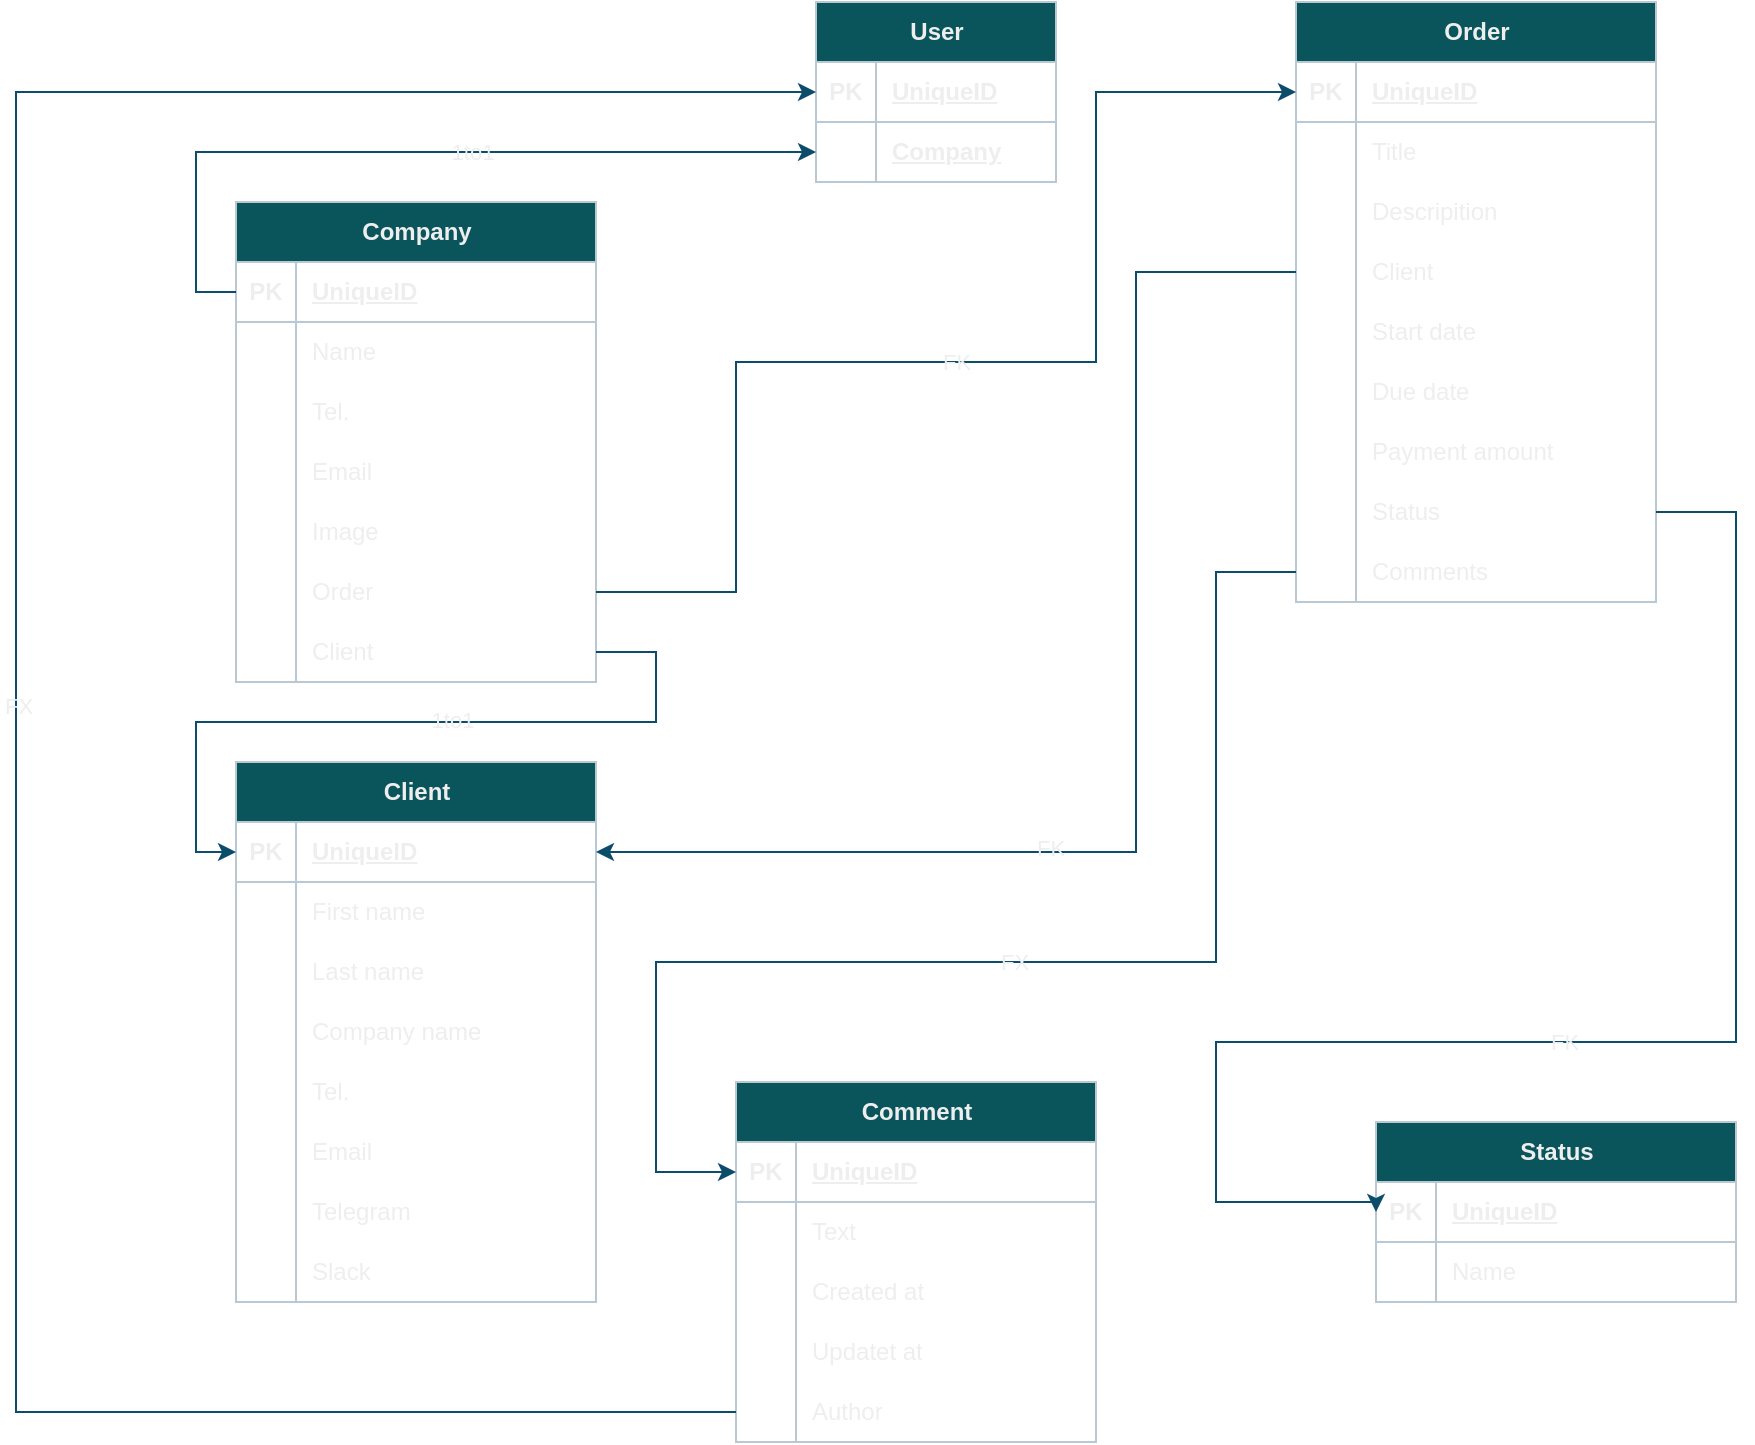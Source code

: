 <mxfile version="21.3.8" type="github">
  <diagram name="Страница 1" id="HnBlNKYCug3JPRrSYvR2">
    <mxGraphModel dx="2227" dy="775" grid="1" gridSize="10" guides="1" tooltips="1" connect="1" arrows="1" fold="1" page="1" pageScale="1" pageWidth="827" pageHeight="1169" math="0" shadow="0">
      <root>
        <mxCell id="0" />
        <mxCell id="1" parent="0" />
        <mxCell id="GuEr0h2zlsAQreFu2yk8-1" value="User" style="shape=table;startSize=30;container=1;collapsible=1;childLayout=tableLayout;fixedRows=1;rowLines=0;fontStyle=1;align=center;resizeLast=1;html=1;labelBackgroundColor=none;fillColor=#09555B;strokeColor=#BAC8D3;fontColor=#EEEEEE;" vertex="1" parent="1">
          <mxGeometry x="320" y="20" width="120" height="90" as="geometry" />
        </mxCell>
        <mxCell id="GuEr0h2zlsAQreFu2yk8-2" value="" style="shape=tableRow;horizontal=0;startSize=0;swimlaneHead=0;swimlaneBody=0;fillColor=none;collapsible=0;dropTarget=0;points=[[0,0.5],[1,0.5]];portConstraint=eastwest;top=0;left=0;right=0;bottom=1;labelBackgroundColor=none;strokeColor=#BAC8D3;fontColor=#EEEEEE;" vertex="1" parent="GuEr0h2zlsAQreFu2yk8-1">
          <mxGeometry y="30" width="120" height="30" as="geometry" />
        </mxCell>
        <mxCell id="GuEr0h2zlsAQreFu2yk8-3" value="PK" style="shape=partialRectangle;connectable=0;fillColor=none;top=0;left=0;bottom=0;right=0;fontStyle=1;overflow=hidden;whiteSpace=wrap;html=1;labelBackgroundColor=none;strokeColor=#BAC8D3;fontColor=#EEEEEE;" vertex="1" parent="GuEr0h2zlsAQreFu2yk8-2">
          <mxGeometry width="30" height="30" as="geometry">
            <mxRectangle width="30" height="30" as="alternateBounds" />
          </mxGeometry>
        </mxCell>
        <mxCell id="GuEr0h2zlsAQreFu2yk8-4" value="UniqueID" style="shape=partialRectangle;connectable=0;fillColor=none;top=0;left=0;bottom=0;right=0;align=left;spacingLeft=6;fontStyle=5;overflow=hidden;whiteSpace=wrap;html=1;labelBackgroundColor=none;strokeColor=#BAC8D3;fontColor=#EEEEEE;" vertex="1" parent="GuEr0h2zlsAQreFu2yk8-2">
          <mxGeometry x="30" width="90" height="30" as="geometry">
            <mxRectangle width="90" height="30" as="alternateBounds" />
          </mxGeometry>
        </mxCell>
        <mxCell id="GuEr0h2zlsAQreFu2yk8-31" style="shape=tableRow;horizontal=0;startSize=0;swimlaneHead=0;swimlaneBody=0;fillColor=none;collapsible=0;dropTarget=0;points=[[0,0.5],[1,0.5]];portConstraint=eastwest;top=0;left=0;right=0;bottom=1;labelBackgroundColor=none;strokeColor=#BAC8D3;fontColor=#EEEEEE;" vertex="1" parent="GuEr0h2zlsAQreFu2yk8-1">
          <mxGeometry y="60" width="120" height="30" as="geometry" />
        </mxCell>
        <mxCell id="GuEr0h2zlsAQreFu2yk8-32" style="shape=partialRectangle;connectable=0;fillColor=none;top=0;left=0;bottom=0;right=0;fontStyle=1;overflow=hidden;whiteSpace=wrap;html=1;labelBackgroundColor=none;strokeColor=#BAC8D3;fontColor=#EEEEEE;" vertex="1" parent="GuEr0h2zlsAQreFu2yk8-31">
          <mxGeometry width="30" height="30" as="geometry">
            <mxRectangle width="30" height="30" as="alternateBounds" />
          </mxGeometry>
        </mxCell>
        <mxCell id="GuEr0h2zlsAQreFu2yk8-33" value="Company" style="shape=partialRectangle;connectable=0;fillColor=none;top=0;left=0;bottom=0;right=0;align=left;spacingLeft=6;fontStyle=5;overflow=hidden;whiteSpace=wrap;html=1;labelBackgroundColor=none;strokeColor=#BAC8D3;fontColor=#EEEEEE;" vertex="1" parent="GuEr0h2zlsAQreFu2yk8-31">
          <mxGeometry x="30" width="90" height="30" as="geometry">
            <mxRectangle width="90" height="30" as="alternateBounds" />
          </mxGeometry>
        </mxCell>
        <mxCell id="GuEr0h2zlsAQreFu2yk8-14" value="Company" style="shape=table;startSize=30;container=1;collapsible=1;childLayout=tableLayout;fixedRows=1;rowLines=0;fontStyle=1;align=center;resizeLast=1;html=1;labelBackgroundColor=none;fillColor=#09555B;strokeColor=#BAC8D3;fontColor=#EEEEEE;" vertex="1" parent="1">
          <mxGeometry x="30" y="120" width="180" height="240" as="geometry" />
        </mxCell>
        <mxCell id="GuEr0h2zlsAQreFu2yk8-15" value="" style="shape=tableRow;horizontal=0;startSize=0;swimlaneHead=0;swimlaneBody=0;fillColor=none;collapsible=0;dropTarget=0;points=[[0,0.5],[1,0.5]];portConstraint=eastwest;top=0;left=0;right=0;bottom=1;labelBackgroundColor=none;strokeColor=#BAC8D3;fontColor=#EEEEEE;" vertex="1" parent="GuEr0h2zlsAQreFu2yk8-14">
          <mxGeometry y="30" width="180" height="30" as="geometry" />
        </mxCell>
        <mxCell id="GuEr0h2zlsAQreFu2yk8-16" value="PK" style="shape=partialRectangle;connectable=0;fillColor=none;top=0;left=0;bottom=0;right=0;fontStyle=1;overflow=hidden;whiteSpace=wrap;html=1;labelBackgroundColor=none;strokeColor=#BAC8D3;fontColor=#EEEEEE;" vertex="1" parent="GuEr0h2zlsAQreFu2yk8-15">
          <mxGeometry width="30" height="30" as="geometry">
            <mxRectangle width="30" height="30" as="alternateBounds" />
          </mxGeometry>
        </mxCell>
        <mxCell id="GuEr0h2zlsAQreFu2yk8-17" value="UniqueID" style="shape=partialRectangle;connectable=0;fillColor=none;top=0;left=0;bottom=0;right=0;align=left;spacingLeft=6;fontStyle=5;overflow=hidden;whiteSpace=wrap;html=1;labelBackgroundColor=none;strokeColor=#BAC8D3;fontColor=#EEEEEE;" vertex="1" parent="GuEr0h2zlsAQreFu2yk8-15">
          <mxGeometry x="30" width="150" height="30" as="geometry">
            <mxRectangle width="150" height="30" as="alternateBounds" />
          </mxGeometry>
        </mxCell>
        <mxCell id="GuEr0h2zlsAQreFu2yk8-18" value="" style="shape=tableRow;horizontal=0;startSize=0;swimlaneHead=0;swimlaneBody=0;fillColor=none;collapsible=0;dropTarget=0;points=[[0,0.5],[1,0.5]];portConstraint=eastwest;top=0;left=0;right=0;bottom=0;labelBackgroundColor=none;strokeColor=#BAC8D3;fontColor=#EEEEEE;" vertex="1" parent="GuEr0h2zlsAQreFu2yk8-14">
          <mxGeometry y="60" width="180" height="30" as="geometry" />
        </mxCell>
        <mxCell id="GuEr0h2zlsAQreFu2yk8-19" value="" style="shape=partialRectangle;connectable=0;fillColor=none;top=0;left=0;bottom=0;right=0;editable=1;overflow=hidden;whiteSpace=wrap;html=1;labelBackgroundColor=none;strokeColor=#BAC8D3;fontColor=#EEEEEE;" vertex="1" parent="GuEr0h2zlsAQreFu2yk8-18">
          <mxGeometry width="30" height="30" as="geometry">
            <mxRectangle width="30" height="30" as="alternateBounds" />
          </mxGeometry>
        </mxCell>
        <mxCell id="GuEr0h2zlsAQreFu2yk8-20" value="Name" style="shape=partialRectangle;connectable=0;fillColor=none;top=0;left=0;bottom=0;right=0;align=left;spacingLeft=6;overflow=hidden;whiteSpace=wrap;html=1;labelBackgroundColor=none;strokeColor=#BAC8D3;fontColor=#EEEEEE;" vertex="1" parent="GuEr0h2zlsAQreFu2yk8-18">
          <mxGeometry x="30" width="150" height="30" as="geometry">
            <mxRectangle width="150" height="30" as="alternateBounds" />
          </mxGeometry>
        </mxCell>
        <mxCell id="GuEr0h2zlsAQreFu2yk8-21" value="" style="shape=tableRow;horizontal=0;startSize=0;swimlaneHead=0;swimlaneBody=0;fillColor=none;collapsible=0;dropTarget=0;points=[[0,0.5],[1,0.5]];portConstraint=eastwest;top=0;left=0;right=0;bottom=0;labelBackgroundColor=none;strokeColor=#BAC8D3;fontColor=#EEEEEE;" vertex="1" parent="GuEr0h2zlsAQreFu2yk8-14">
          <mxGeometry y="90" width="180" height="30" as="geometry" />
        </mxCell>
        <mxCell id="GuEr0h2zlsAQreFu2yk8-22" value="" style="shape=partialRectangle;connectable=0;fillColor=none;top=0;left=0;bottom=0;right=0;editable=1;overflow=hidden;whiteSpace=wrap;html=1;labelBackgroundColor=none;strokeColor=#BAC8D3;fontColor=#EEEEEE;" vertex="1" parent="GuEr0h2zlsAQreFu2yk8-21">
          <mxGeometry width="30" height="30" as="geometry">
            <mxRectangle width="30" height="30" as="alternateBounds" />
          </mxGeometry>
        </mxCell>
        <mxCell id="GuEr0h2zlsAQreFu2yk8-23" value="Tel." style="shape=partialRectangle;connectable=0;fillColor=none;top=0;left=0;bottom=0;right=0;align=left;spacingLeft=6;overflow=hidden;whiteSpace=wrap;html=1;labelBackgroundColor=none;strokeColor=#BAC8D3;fontColor=#EEEEEE;" vertex="1" parent="GuEr0h2zlsAQreFu2yk8-21">
          <mxGeometry x="30" width="150" height="30" as="geometry">
            <mxRectangle width="150" height="30" as="alternateBounds" />
          </mxGeometry>
        </mxCell>
        <mxCell id="GuEr0h2zlsAQreFu2yk8-24" value="" style="shape=tableRow;horizontal=0;startSize=0;swimlaneHead=0;swimlaneBody=0;fillColor=none;collapsible=0;dropTarget=0;points=[[0,0.5],[1,0.5]];portConstraint=eastwest;top=0;left=0;right=0;bottom=0;labelBackgroundColor=none;strokeColor=#BAC8D3;fontColor=#EEEEEE;" vertex="1" parent="GuEr0h2zlsAQreFu2yk8-14">
          <mxGeometry y="120" width="180" height="30" as="geometry" />
        </mxCell>
        <mxCell id="GuEr0h2zlsAQreFu2yk8-25" value="" style="shape=partialRectangle;connectable=0;fillColor=none;top=0;left=0;bottom=0;right=0;editable=1;overflow=hidden;whiteSpace=wrap;html=1;labelBackgroundColor=none;strokeColor=#BAC8D3;fontColor=#EEEEEE;" vertex="1" parent="GuEr0h2zlsAQreFu2yk8-24">
          <mxGeometry width="30" height="30" as="geometry">
            <mxRectangle width="30" height="30" as="alternateBounds" />
          </mxGeometry>
        </mxCell>
        <mxCell id="GuEr0h2zlsAQreFu2yk8-26" value="Email" style="shape=partialRectangle;connectable=0;fillColor=none;top=0;left=0;bottom=0;right=0;align=left;spacingLeft=6;overflow=hidden;whiteSpace=wrap;html=1;labelBackgroundColor=none;strokeColor=#BAC8D3;fontColor=#EEEEEE;" vertex="1" parent="GuEr0h2zlsAQreFu2yk8-24">
          <mxGeometry x="30" width="150" height="30" as="geometry">
            <mxRectangle width="150" height="30" as="alternateBounds" />
          </mxGeometry>
        </mxCell>
        <mxCell id="GuEr0h2zlsAQreFu2yk8-28" style="shape=tableRow;horizontal=0;startSize=0;swimlaneHead=0;swimlaneBody=0;fillColor=none;collapsible=0;dropTarget=0;points=[[0,0.5],[1,0.5]];portConstraint=eastwest;top=0;left=0;right=0;bottom=0;labelBackgroundColor=none;strokeColor=#BAC8D3;fontColor=#EEEEEE;" vertex="1" parent="GuEr0h2zlsAQreFu2yk8-14">
          <mxGeometry y="150" width="180" height="30" as="geometry" />
        </mxCell>
        <mxCell id="GuEr0h2zlsAQreFu2yk8-29" style="shape=partialRectangle;connectable=0;fillColor=none;top=0;left=0;bottom=0;right=0;editable=1;overflow=hidden;whiteSpace=wrap;html=1;labelBackgroundColor=none;strokeColor=#BAC8D3;fontColor=#EEEEEE;" vertex="1" parent="GuEr0h2zlsAQreFu2yk8-28">
          <mxGeometry width="30" height="30" as="geometry">
            <mxRectangle width="30" height="30" as="alternateBounds" />
          </mxGeometry>
        </mxCell>
        <mxCell id="GuEr0h2zlsAQreFu2yk8-30" value="Image" style="shape=partialRectangle;connectable=0;fillColor=none;top=0;left=0;bottom=0;right=0;align=left;spacingLeft=6;overflow=hidden;whiteSpace=wrap;html=1;labelBackgroundColor=none;strokeColor=#BAC8D3;fontColor=#EEEEEE;" vertex="1" parent="GuEr0h2zlsAQreFu2yk8-28">
          <mxGeometry x="30" width="150" height="30" as="geometry">
            <mxRectangle width="150" height="30" as="alternateBounds" />
          </mxGeometry>
        </mxCell>
        <mxCell id="GuEr0h2zlsAQreFu2yk8-49" style="shape=tableRow;horizontal=0;startSize=0;swimlaneHead=0;swimlaneBody=0;fillColor=none;collapsible=0;dropTarget=0;points=[[0,0.5],[1,0.5]];portConstraint=eastwest;top=0;left=0;right=0;bottom=0;labelBackgroundColor=none;strokeColor=#BAC8D3;fontColor=#EEEEEE;" vertex="1" parent="GuEr0h2zlsAQreFu2yk8-14">
          <mxGeometry y="180" width="180" height="30" as="geometry" />
        </mxCell>
        <mxCell id="GuEr0h2zlsAQreFu2yk8-50" style="shape=partialRectangle;connectable=0;fillColor=none;top=0;left=0;bottom=0;right=0;editable=1;overflow=hidden;whiteSpace=wrap;html=1;labelBackgroundColor=none;strokeColor=#BAC8D3;fontColor=#EEEEEE;" vertex="1" parent="GuEr0h2zlsAQreFu2yk8-49">
          <mxGeometry width="30" height="30" as="geometry">
            <mxRectangle width="30" height="30" as="alternateBounds" />
          </mxGeometry>
        </mxCell>
        <mxCell id="GuEr0h2zlsAQreFu2yk8-51" value="Order" style="shape=partialRectangle;connectable=0;fillColor=none;top=0;left=0;bottom=0;right=0;align=left;spacingLeft=6;overflow=hidden;whiteSpace=wrap;html=1;labelBackgroundColor=none;strokeColor=#BAC8D3;fontColor=#EEEEEE;" vertex="1" parent="GuEr0h2zlsAQreFu2yk8-49">
          <mxGeometry x="30" width="150" height="30" as="geometry">
            <mxRectangle width="150" height="30" as="alternateBounds" />
          </mxGeometry>
        </mxCell>
        <mxCell id="GuEr0h2zlsAQreFu2yk8-52" style="shape=tableRow;horizontal=0;startSize=0;swimlaneHead=0;swimlaneBody=0;fillColor=none;collapsible=0;dropTarget=0;points=[[0,0.5],[1,0.5]];portConstraint=eastwest;top=0;left=0;right=0;bottom=0;labelBackgroundColor=none;strokeColor=#BAC8D3;fontColor=#EEEEEE;" vertex="1" parent="GuEr0h2zlsAQreFu2yk8-14">
          <mxGeometry y="210" width="180" height="30" as="geometry" />
        </mxCell>
        <mxCell id="GuEr0h2zlsAQreFu2yk8-53" style="shape=partialRectangle;connectable=0;fillColor=none;top=0;left=0;bottom=0;right=0;editable=1;overflow=hidden;whiteSpace=wrap;html=1;labelBackgroundColor=none;strokeColor=#BAC8D3;fontColor=#EEEEEE;" vertex="1" parent="GuEr0h2zlsAQreFu2yk8-52">
          <mxGeometry width="30" height="30" as="geometry">
            <mxRectangle width="30" height="30" as="alternateBounds" />
          </mxGeometry>
        </mxCell>
        <mxCell id="GuEr0h2zlsAQreFu2yk8-54" value="Client" style="shape=partialRectangle;connectable=0;fillColor=none;top=0;left=0;bottom=0;right=0;align=left;spacingLeft=6;overflow=hidden;whiteSpace=wrap;html=1;labelBackgroundColor=none;strokeColor=#BAC8D3;fontColor=#EEEEEE;" vertex="1" parent="GuEr0h2zlsAQreFu2yk8-52">
          <mxGeometry x="30" width="150" height="30" as="geometry">
            <mxRectangle width="150" height="30" as="alternateBounds" />
          </mxGeometry>
        </mxCell>
        <mxCell id="GuEr0h2zlsAQreFu2yk8-34" style="edgeStyle=orthogonalEdgeStyle;rounded=0;orthogonalLoop=1;jettySize=auto;html=1;exitX=0;exitY=0.5;exitDx=0;exitDy=0;entryX=0;entryY=0.5;entryDx=0;entryDy=0;labelBackgroundColor=none;strokeColor=#0B4D6A;fontColor=default;" edge="1" parent="1" source="GuEr0h2zlsAQreFu2yk8-15" target="GuEr0h2zlsAQreFu2yk8-31">
          <mxGeometry relative="1" as="geometry" />
        </mxCell>
        <mxCell id="GuEr0h2zlsAQreFu2yk8-35" value="1to1" style="edgeLabel;html=1;align=center;verticalAlign=middle;resizable=0;points=[];labelBackgroundColor=none;fontColor=#EEEEEE;" vertex="1" connectable="0" parent="GuEr0h2zlsAQreFu2yk8-34">
          <mxGeometry x="0.139" relative="1" as="geometry">
            <mxPoint as="offset" />
          </mxGeometry>
        </mxCell>
        <mxCell id="GuEr0h2zlsAQreFu2yk8-36" value="Status" style="shape=table;startSize=30;container=1;collapsible=1;childLayout=tableLayout;fixedRows=1;rowLines=0;fontStyle=1;align=center;resizeLast=1;html=1;labelBackgroundColor=none;fillColor=#09555B;strokeColor=#BAC8D3;fontColor=#EEEEEE;" vertex="1" parent="1">
          <mxGeometry x="600" y="580" width="180" height="90" as="geometry" />
        </mxCell>
        <mxCell id="GuEr0h2zlsAQreFu2yk8-37" value="" style="shape=tableRow;horizontal=0;startSize=0;swimlaneHead=0;swimlaneBody=0;fillColor=none;collapsible=0;dropTarget=0;points=[[0,0.5],[1,0.5]];portConstraint=eastwest;top=0;left=0;right=0;bottom=1;labelBackgroundColor=none;strokeColor=#BAC8D3;fontColor=#EEEEEE;" vertex="1" parent="GuEr0h2zlsAQreFu2yk8-36">
          <mxGeometry y="30" width="180" height="30" as="geometry" />
        </mxCell>
        <mxCell id="GuEr0h2zlsAQreFu2yk8-38" value="PK" style="shape=partialRectangle;connectable=0;fillColor=none;top=0;left=0;bottom=0;right=0;fontStyle=1;overflow=hidden;whiteSpace=wrap;html=1;labelBackgroundColor=none;strokeColor=#BAC8D3;fontColor=#EEEEEE;" vertex="1" parent="GuEr0h2zlsAQreFu2yk8-37">
          <mxGeometry width="30" height="30" as="geometry">
            <mxRectangle width="30" height="30" as="alternateBounds" />
          </mxGeometry>
        </mxCell>
        <mxCell id="GuEr0h2zlsAQreFu2yk8-39" value="UniqueID" style="shape=partialRectangle;connectable=0;fillColor=none;top=0;left=0;bottom=0;right=0;align=left;spacingLeft=6;fontStyle=5;overflow=hidden;whiteSpace=wrap;html=1;labelBackgroundColor=none;strokeColor=#BAC8D3;fontColor=#EEEEEE;" vertex="1" parent="GuEr0h2zlsAQreFu2yk8-37">
          <mxGeometry x="30" width="150" height="30" as="geometry">
            <mxRectangle width="150" height="30" as="alternateBounds" />
          </mxGeometry>
        </mxCell>
        <mxCell id="GuEr0h2zlsAQreFu2yk8-40" value="" style="shape=tableRow;horizontal=0;startSize=0;swimlaneHead=0;swimlaneBody=0;fillColor=none;collapsible=0;dropTarget=0;points=[[0,0.5],[1,0.5]];portConstraint=eastwest;top=0;left=0;right=0;bottom=0;labelBackgroundColor=none;strokeColor=#BAC8D3;fontColor=#EEEEEE;" vertex="1" parent="GuEr0h2zlsAQreFu2yk8-36">
          <mxGeometry y="60" width="180" height="30" as="geometry" />
        </mxCell>
        <mxCell id="GuEr0h2zlsAQreFu2yk8-41" value="" style="shape=partialRectangle;connectable=0;fillColor=none;top=0;left=0;bottom=0;right=0;editable=1;overflow=hidden;whiteSpace=wrap;html=1;labelBackgroundColor=none;strokeColor=#BAC8D3;fontColor=#EEEEEE;" vertex="1" parent="GuEr0h2zlsAQreFu2yk8-40">
          <mxGeometry width="30" height="30" as="geometry">
            <mxRectangle width="30" height="30" as="alternateBounds" />
          </mxGeometry>
        </mxCell>
        <mxCell id="GuEr0h2zlsAQreFu2yk8-42" value="Name" style="shape=partialRectangle;connectable=0;fillColor=none;top=0;left=0;bottom=0;right=0;align=left;spacingLeft=6;overflow=hidden;whiteSpace=wrap;html=1;labelBackgroundColor=none;strokeColor=#BAC8D3;fontColor=#EEEEEE;" vertex="1" parent="GuEr0h2zlsAQreFu2yk8-40">
          <mxGeometry x="30" width="150" height="30" as="geometry">
            <mxRectangle width="150" height="30" as="alternateBounds" />
          </mxGeometry>
        </mxCell>
        <mxCell id="GuEr0h2zlsAQreFu2yk8-55" value="Order" style="shape=table;startSize=30;container=1;collapsible=1;childLayout=tableLayout;fixedRows=1;rowLines=0;fontStyle=1;align=center;resizeLast=1;html=1;labelBackgroundColor=none;fillColor=#09555B;strokeColor=#BAC8D3;fontColor=#EEEEEE;" vertex="1" parent="1">
          <mxGeometry x="560" y="20" width="180" height="300" as="geometry" />
        </mxCell>
        <mxCell id="GuEr0h2zlsAQreFu2yk8-56" value="" style="shape=tableRow;horizontal=0;startSize=0;swimlaneHead=0;swimlaneBody=0;fillColor=none;collapsible=0;dropTarget=0;points=[[0,0.5],[1,0.5]];portConstraint=eastwest;top=0;left=0;right=0;bottom=1;labelBackgroundColor=none;strokeColor=#BAC8D3;fontColor=#EEEEEE;" vertex="1" parent="GuEr0h2zlsAQreFu2yk8-55">
          <mxGeometry y="30" width="180" height="30" as="geometry" />
        </mxCell>
        <mxCell id="GuEr0h2zlsAQreFu2yk8-57" value="PK" style="shape=partialRectangle;connectable=0;fillColor=none;top=0;left=0;bottom=0;right=0;fontStyle=1;overflow=hidden;whiteSpace=wrap;html=1;labelBackgroundColor=none;strokeColor=#BAC8D3;fontColor=#EEEEEE;" vertex="1" parent="GuEr0h2zlsAQreFu2yk8-56">
          <mxGeometry width="30" height="30" as="geometry">
            <mxRectangle width="30" height="30" as="alternateBounds" />
          </mxGeometry>
        </mxCell>
        <mxCell id="GuEr0h2zlsAQreFu2yk8-58" value="UniqueID" style="shape=partialRectangle;connectable=0;fillColor=none;top=0;left=0;bottom=0;right=0;align=left;spacingLeft=6;fontStyle=5;overflow=hidden;whiteSpace=wrap;html=1;labelBackgroundColor=none;strokeColor=#BAC8D3;fontColor=#EEEEEE;" vertex="1" parent="GuEr0h2zlsAQreFu2yk8-56">
          <mxGeometry x="30" width="150" height="30" as="geometry">
            <mxRectangle width="150" height="30" as="alternateBounds" />
          </mxGeometry>
        </mxCell>
        <mxCell id="GuEr0h2zlsAQreFu2yk8-59" value="" style="shape=tableRow;horizontal=0;startSize=0;swimlaneHead=0;swimlaneBody=0;fillColor=none;collapsible=0;dropTarget=0;points=[[0,0.5],[1,0.5]];portConstraint=eastwest;top=0;left=0;right=0;bottom=0;labelBackgroundColor=none;strokeColor=#BAC8D3;fontColor=#EEEEEE;" vertex="1" parent="GuEr0h2zlsAQreFu2yk8-55">
          <mxGeometry y="60" width="180" height="30" as="geometry" />
        </mxCell>
        <mxCell id="GuEr0h2zlsAQreFu2yk8-60" value="" style="shape=partialRectangle;connectable=0;fillColor=none;top=0;left=0;bottom=0;right=0;editable=1;overflow=hidden;whiteSpace=wrap;html=1;labelBackgroundColor=none;strokeColor=#BAC8D3;fontColor=#EEEEEE;" vertex="1" parent="GuEr0h2zlsAQreFu2yk8-59">
          <mxGeometry width="30" height="30" as="geometry">
            <mxRectangle width="30" height="30" as="alternateBounds" />
          </mxGeometry>
        </mxCell>
        <mxCell id="GuEr0h2zlsAQreFu2yk8-61" value="Title" style="shape=partialRectangle;connectable=0;fillColor=none;top=0;left=0;bottom=0;right=0;align=left;spacingLeft=6;overflow=hidden;whiteSpace=wrap;html=1;labelBackgroundColor=none;strokeColor=#BAC8D3;fontColor=#EEEEEE;" vertex="1" parent="GuEr0h2zlsAQreFu2yk8-59">
          <mxGeometry x="30" width="150" height="30" as="geometry">
            <mxRectangle width="150" height="30" as="alternateBounds" />
          </mxGeometry>
        </mxCell>
        <mxCell id="GuEr0h2zlsAQreFu2yk8-62" value="" style="shape=tableRow;horizontal=0;startSize=0;swimlaneHead=0;swimlaneBody=0;fillColor=none;collapsible=0;dropTarget=0;points=[[0,0.5],[1,0.5]];portConstraint=eastwest;top=0;left=0;right=0;bottom=0;labelBackgroundColor=none;strokeColor=#BAC8D3;fontColor=#EEEEEE;" vertex="1" parent="GuEr0h2zlsAQreFu2yk8-55">
          <mxGeometry y="90" width="180" height="30" as="geometry" />
        </mxCell>
        <mxCell id="GuEr0h2zlsAQreFu2yk8-63" value="" style="shape=partialRectangle;connectable=0;fillColor=none;top=0;left=0;bottom=0;right=0;editable=1;overflow=hidden;whiteSpace=wrap;html=1;labelBackgroundColor=none;strokeColor=#BAC8D3;fontColor=#EEEEEE;" vertex="1" parent="GuEr0h2zlsAQreFu2yk8-62">
          <mxGeometry width="30" height="30" as="geometry">
            <mxRectangle width="30" height="30" as="alternateBounds" />
          </mxGeometry>
        </mxCell>
        <mxCell id="GuEr0h2zlsAQreFu2yk8-64" value="Descripition" style="shape=partialRectangle;connectable=0;fillColor=none;top=0;left=0;bottom=0;right=0;align=left;spacingLeft=6;overflow=hidden;whiteSpace=wrap;html=1;labelBackgroundColor=none;strokeColor=#BAC8D3;fontColor=#EEEEEE;" vertex="1" parent="GuEr0h2zlsAQreFu2yk8-62">
          <mxGeometry x="30" width="150" height="30" as="geometry">
            <mxRectangle width="150" height="30" as="alternateBounds" />
          </mxGeometry>
        </mxCell>
        <mxCell id="GuEr0h2zlsAQreFu2yk8-65" value="" style="shape=tableRow;horizontal=0;startSize=0;swimlaneHead=0;swimlaneBody=0;fillColor=none;collapsible=0;dropTarget=0;points=[[0,0.5],[1,0.5]];portConstraint=eastwest;top=0;left=0;right=0;bottom=0;labelBackgroundColor=none;strokeColor=#BAC8D3;fontColor=#EEEEEE;" vertex="1" parent="GuEr0h2zlsAQreFu2yk8-55">
          <mxGeometry y="120" width="180" height="30" as="geometry" />
        </mxCell>
        <mxCell id="GuEr0h2zlsAQreFu2yk8-66" value="" style="shape=partialRectangle;connectable=0;fillColor=none;top=0;left=0;bottom=0;right=0;editable=1;overflow=hidden;whiteSpace=wrap;html=1;labelBackgroundColor=none;strokeColor=#BAC8D3;fontColor=#EEEEEE;" vertex="1" parent="GuEr0h2zlsAQreFu2yk8-65">
          <mxGeometry width="30" height="30" as="geometry">
            <mxRectangle width="30" height="30" as="alternateBounds" />
          </mxGeometry>
        </mxCell>
        <mxCell id="GuEr0h2zlsAQreFu2yk8-67" value="Client" style="shape=partialRectangle;connectable=0;fillColor=none;top=0;left=0;bottom=0;right=0;align=left;spacingLeft=6;overflow=hidden;whiteSpace=wrap;html=1;labelBackgroundColor=none;strokeColor=#BAC8D3;fontColor=#EEEEEE;" vertex="1" parent="GuEr0h2zlsAQreFu2yk8-65">
          <mxGeometry x="30" width="150" height="30" as="geometry">
            <mxRectangle width="150" height="30" as="alternateBounds" />
          </mxGeometry>
        </mxCell>
        <mxCell id="GuEr0h2zlsAQreFu2yk8-112" style="shape=tableRow;horizontal=0;startSize=0;swimlaneHead=0;swimlaneBody=0;fillColor=none;collapsible=0;dropTarget=0;points=[[0,0.5],[1,0.5]];portConstraint=eastwest;top=0;left=0;right=0;bottom=0;labelBackgroundColor=none;strokeColor=#BAC8D3;fontColor=#EEEEEE;" vertex="1" parent="GuEr0h2zlsAQreFu2yk8-55">
          <mxGeometry y="150" width="180" height="30" as="geometry" />
        </mxCell>
        <mxCell id="GuEr0h2zlsAQreFu2yk8-113" style="shape=partialRectangle;connectable=0;fillColor=none;top=0;left=0;bottom=0;right=0;editable=1;overflow=hidden;whiteSpace=wrap;html=1;labelBackgroundColor=none;strokeColor=#BAC8D3;fontColor=#EEEEEE;" vertex="1" parent="GuEr0h2zlsAQreFu2yk8-112">
          <mxGeometry width="30" height="30" as="geometry">
            <mxRectangle width="30" height="30" as="alternateBounds" />
          </mxGeometry>
        </mxCell>
        <mxCell id="GuEr0h2zlsAQreFu2yk8-114" value="Start date" style="shape=partialRectangle;connectable=0;fillColor=none;top=0;left=0;bottom=0;right=0;align=left;spacingLeft=6;overflow=hidden;whiteSpace=wrap;html=1;labelBackgroundColor=none;strokeColor=#BAC8D3;fontColor=#EEEEEE;" vertex="1" parent="GuEr0h2zlsAQreFu2yk8-112">
          <mxGeometry x="30" width="150" height="30" as="geometry">
            <mxRectangle width="150" height="30" as="alternateBounds" />
          </mxGeometry>
        </mxCell>
        <mxCell id="GuEr0h2zlsAQreFu2yk8-109" style="shape=tableRow;horizontal=0;startSize=0;swimlaneHead=0;swimlaneBody=0;fillColor=none;collapsible=0;dropTarget=0;points=[[0,0.5],[1,0.5]];portConstraint=eastwest;top=0;left=0;right=0;bottom=0;labelBackgroundColor=none;strokeColor=#BAC8D3;fontColor=#EEEEEE;" vertex="1" parent="GuEr0h2zlsAQreFu2yk8-55">
          <mxGeometry y="180" width="180" height="30" as="geometry" />
        </mxCell>
        <mxCell id="GuEr0h2zlsAQreFu2yk8-110" style="shape=partialRectangle;connectable=0;fillColor=none;top=0;left=0;bottom=0;right=0;editable=1;overflow=hidden;whiteSpace=wrap;html=1;labelBackgroundColor=none;strokeColor=#BAC8D3;fontColor=#EEEEEE;" vertex="1" parent="GuEr0h2zlsAQreFu2yk8-109">
          <mxGeometry width="30" height="30" as="geometry">
            <mxRectangle width="30" height="30" as="alternateBounds" />
          </mxGeometry>
        </mxCell>
        <mxCell id="GuEr0h2zlsAQreFu2yk8-111" value="Due date" style="shape=partialRectangle;connectable=0;fillColor=none;top=0;left=0;bottom=0;right=0;align=left;spacingLeft=6;overflow=hidden;whiteSpace=wrap;html=1;labelBackgroundColor=none;strokeColor=#BAC8D3;fontColor=#EEEEEE;" vertex="1" parent="GuEr0h2zlsAQreFu2yk8-109">
          <mxGeometry x="30" width="150" height="30" as="geometry">
            <mxRectangle width="150" height="30" as="alternateBounds" />
          </mxGeometry>
        </mxCell>
        <mxCell id="GuEr0h2zlsAQreFu2yk8-106" style="shape=tableRow;horizontal=0;startSize=0;swimlaneHead=0;swimlaneBody=0;fillColor=none;collapsible=0;dropTarget=0;points=[[0,0.5],[1,0.5]];portConstraint=eastwest;top=0;left=0;right=0;bottom=0;labelBackgroundColor=none;strokeColor=#BAC8D3;fontColor=#EEEEEE;" vertex="1" parent="GuEr0h2zlsAQreFu2yk8-55">
          <mxGeometry y="210" width="180" height="30" as="geometry" />
        </mxCell>
        <mxCell id="GuEr0h2zlsAQreFu2yk8-107" style="shape=partialRectangle;connectable=0;fillColor=none;top=0;left=0;bottom=0;right=0;editable=1;overflow=hidden;whiteSpace=wrap;html=1;labelBackgroundColor=none;strokeColor=#BAC8D3;fontColor=#EEEEEE;" vertex="1" parent="GuEr0h2zlsAQreFu2yk8-106">
          <mxGeometry width="30" height="30" as="geometry">
            <mxRectangle width="30" height="30" as="alternateBounds" />
          </mxGeometry>
        </mxCell>
        <mxCell id="GuEr0h2zlsAQreFu2yk8-108" value="Payment amount" style="shape=partialRectangle;connectable=0;fillColor=none;top=0;left=0;bottom=0;right=0;align=left;spacingLeft=6;overflow=hidden;whiteSpace=wrap;html=1;labelBackgroundColor=none;strokeColor=#BAC8D3;fontColor=#EEEEEE;" vertex="1" parent="GuEr0h2zlsAQreFu2yk8-106">
          <mxGeometry x="30" width="150" height="30" as="geometry">
            <mxRectangle width="150" height="30" as="alternateBounds" />
          </mxGeometry>
        </mxCell>
        <mxCell id="GuEr0h2zlsAQreFu2yk8-103" style="shape=tableRow;horizontal=0;startSize=0;swimlaneHead=0;swimlaneBody=0;fillColor=none;collapsible=0;dropTarget=0;points=[[0,0.5],[1,0.5]];portConstraint=eastwest;top=0;left=0;right=0;bottom=0;labelBackgroundColor=none;strokeColor=#BAC8D3;fontColor=#EEEEEE;" vertex="1" parent="GuEr0h2zlsAQreFu2yk8-55">
          <mxGeometry y="240" width="180" height="30" as="geometry" />
        </mxCell>
        <mxCell id="GuEr0h2zlsAQreFu2yk8-104" style="shape=partialRectangle;connectable=0;fillColor=none;top=0;left=0;bottom=0;right=0;editable=1;overflow=hidden;whiteSpace=wrap;html=1;labelBackgroundColor=none;strokeColor=#BAC8D3;fontColor=#EEEEEE;" vertex="1" parent="GuEr0h2zlsAQreFu2yk8-103">
          <mxGeometry width="30" height="30" as="geometry">
            <mxRectangle width="30" height="30" as="alternateBounds" />
          </mxGeometry>
        </mxCell>
        <mxCell id="GuEr0h2zlsAQreFu2yk8-105" value="Status" style="shape=partialRectangle;connectable=0;fillColor=none;top=0;left=0;bottom=0;right=0;align=left;spacingLeft=6;overflow=hidden;whiteSpace=wrap;html=1;labelBackgroundColor=none;strokeColor=#BAC8D3;fontColor=#EEEEEE;" vertex="1" parent="GuEr0h2zlsAQreFu2yk8-103">
          <mxGeometry x="30" width="150" height="30" as="geometry">
            <mxRectangle width="150" height="30" as="alternateBounds" />
          </mxGeometry>
        </mxCell>
        <mxCell id="GuEr0h2zlsAQreFu2yk8-100" style="shape=tableRow;horizontal=0;startSize=0;swimlaneHead=0;swimlaneBody=0;fillColor=none;collapsible=0;dropTarget=0;points=[[0,0.5],[1,0.5]];portConstraint=eastwest;top=0;left=0;right=0;bottom=0;labelBackgroundColor=none;strokeColor=#BAC8D3;fontColor=#EEEEEE;" vertex="1" parent="GuEr0h2zlsAQreFu2yk8-55">
          <mxGeometry y="270" width="180" height="30" as="geometry" />
        </mxCell>
        <mxCell id="GuEr0h2zlsAQreFu2yk8-101" style="shape=partialRectangle;connectable=0;fillColor=none;top=0;left=0;bottom=0;right=0;editable=1;overflow=hidden;whiteSpace=wrap;html=1;labelBackgroundColor=none;strokeColor=#BAC8D3;fontColor=#EEEEEE;" vertex="1" parent="GuEr0h2zlsAQreFu2yk8-100">
          <mxGeometry width="30" height="30" as="geometry">
            <mxRectangle width="30" height="30" as="alternateBounds" />
          </mxGeometry>
        </mxCell>
        <mxCell id="GuEr0h2zlsAQreFu2yk8-102" value="Comments" style="shape=partialRectangle;connectable=0;fillColor=none;top=0;left=0;bottom=0;right=0;align=left;spacingLeft=6;overflow=hidden;whiteSpace=wrap;html=1;labelBackgroundColor=none;strokeColor=#BAC8D3;fontColor=#EEEEEE;" vertex="1" parent="GuEr0h2zlsAQreFu2yk8-100">
          <mxGeometry x="30" width="150" height="30" as="geometry">
            <mxRectangle width="150" height="30" as="alternateBounds" />
          </mxGeometry>
        </mxCell>
        <mxCell id="GuEr0h2zlsAQreFu2yk8-68" style="edgeStyle=orthogonalEdgeStyle;rounded=0;orthogonalLoop=1;jettySize=auto;html=1;exitX=1;exitY=0.5;exitDx=0;exitDy=0;entryX=0;entryY=0.5;entryDx=0;entryDy=0;labelBackgroundColor=none;strokeColor=#0B4D6A;fontColor=default;" edge="1" parent="1" source="GuEr0h2zlsAQreFu2yk8-49" target="GuEr0h2zlsAQreFu2yk8-56">
          <mxGeometry relative="1" as="geometry">
            <Array as="points">
              <mxPoint x="280" y="315" />
              <mxPoint x="280" y="200" />
              <mxPoint x="460" y="200" />
              <mxPoint x="460" y="65" />
            </Array>
          </mxGeometry>
        </mxCell>
        <mxCell id="GuEr0h2zlsAQreFu2yk8-86" value="FK" style="edgeLabel;html=1;align=center;verticalAlign=middle;resizable=0;points=[];labelBackgroundColor=none;fontColor=#EEEEEE;" vertex="1" connectable="0" parent="GuEr0h2zlsAQreFu2yk8-68">
          <mxGeometry x="-0.018" relative="1" as="geometry">
            <mxPoint as="offset" />
          </mxGeometry>
        </mxCell>
        <mxCell id="GuEr0h2zlsAQreFu2yk8-70" style="edgeStyle=orthogonalEdgeStyle;rounded=0;orthogonalLoop=1;jettySize=auto;html=1;exitX=1;exitY=0.5;exitDx=0;exitDy=0;entryX=0;entryY=0.5;entryDx=0;entryDy=0;labelBackgroundColor=none;strokeColor=#0B4D6A;fontColor=default;" edge="1" parent="1" source="GuEr0h2zlsAQreFu2yk8-103" target="GuEr0h2zlsAQreFu2yk8-37">
          <mxGeometry relative="1" as="geometry">
            <Array as="points">
              <mxPoint x="780" y="275" />
              <mxPoint x="780" y="540" />
              <mxPoint x="520" y="540" />
              <mxPoint x="520" y="620" />
              <mxPoint x="600" y="620" />
            </Array>
          </mxGeometry>
        </mxCell>
        <mxCell id="GuEr0h2zlsAQreFu2yk8-87" value="FK" style="edgeLabel;html=1;align=center;verticalAlign=middle;resizable=0;points=[];labelBackgroundColor=none;fontColor=#EEEEEE;" vertex="1" connectable="0" parent="GuEr0h2zlsAQreFu2yk8-70">
          <mxGeometry x="0.071" relative="1" as="geometry">
            <mxPoint as="offset" />
          </mxGeometry>
        </mxCell>
        <mxCell id="GuEr0h2zlsAQreFu2yk8-71" value="Client" style="shape=table;startSize=30;container=1;collapsible=1;childLayout=tableLayout;fixedRows=1;rowLines=0;fontStyle=1;align=center;resizeLast=1;html=1;labelBackgroundColor=none;fillColor=#09555B;strokeColor=#BAC8D3;fontColor=#EEEEEE;" vertex="1" parent="1">
          <mxGeometry x="30" y="400" width="180" height="270" as="geometry" />
        </mxCell>
        <mxCell id="GuEr0h2zlsAQreFu2yk8-72" value="" style="shape=tableRow;horizontal=0;startSize=0;swimlaneHead=0;swimlaneBody=0;fillColor=none;collapsible=0;dropTarget=0;points=[[0,0.5],[1,0.5]];portConstraint=eastwest;top=0;left=0;right=0;bottom=1;labelBackgroundColor=none;strokeColor=#BAC8D3;fontColor=#EEEEEE;" vertex="1" parent="GuEr0h2zlsAQreFu2yk8-71">
          <mxGeometry y="30" width="180" height="30" as="geometry" />
        </mxCell>
        <mxCell id="GuEr0h2zlsAQreFu2yk8-73" value="PK" style="shape=partialRectangle;connectable=0;fillColor=none;top=0;left=0;bottom=0;right=0;fontStyle=1;overflow=hidden;whiteSpace=wrap;html=1;labelBackgroundColor=none;strokeColor=#BAC8D3;fontColor=#EEEEEE;" vertex="1" parent="GuEr0h2zlsAQreFu2yk8-72">
          <mxGeometry width="30" height="30" as="geometry">
            <mxRectangle width="30" height="30" as="alternateBounds" />
          </mxGeometry>
        </mxCell>
        <mxCell id="GuEr0h2zlsAQreFu2yk8-74" value="UniqueID" style="shape=partialRectangle;connectable=0;fillColor=none;top=0;left=0;bottom=0;right=0;align=left;spacingLeft=6;fontStyle=5;overflow=hidden;whiteSpace=wrap;html=1;labelBackgroundColor=none;strokeColor=#BAC8D3;fontColor=#EEEEEE;" vertex="1" parent="GuEr0h2zlsAQreFu2yk8-72">
          <mxGeometry x="30" width="150" height="30" as="geometry">
            <mxRectangle width="150" height="30" as="alternateBounds" />
          </mxGeometry>
        </mxCell>
        <mxCell id="GuEr0h2zlsAQreFu2yk8-75" value="" style="shape=tableRow;horizontal=0;startSize=0;swimlaneHead=0;swimlaneBody=0;fillColor=none;collapsible=0;dropTarget=0;points=[[0,0.5],[1,0.5]];portConstraint=eastwest;top=0;left=0;right=0;bottom=0;labelBackgroundColor=none;strokeColor=#BAC8D3;fontColor=#EEEEEE;" vertex="1" parent="GuEr0h2zlsAQreFu2yk8-71">
          <mxGeometry y="60" width="180" height="30" as="geometry" />
        </mxCell>
        <mxCell id="GuEr0h2zlsAQreFu2yk8-76" value="" style="shape=partialRectangle;connectable=0;fillColor=none;top=0;left=0;bottom=0;right=0;editable=1;overflow=hidden;whiteSpace=wrap;html=1;labelBackgroundColor=none;strokeColor=#BAC8D3;fontColor=#EEEEEE;" vertex="1" parent="GuEr0h2zlsAQreFu2yk8-75">
          <mxGeometry width="30" height="30" as="geometry">
            <mxRectangle width="30" height="30" as="alternateBounds" />
          </mxGeometry>
        </mxCell>
        <mxCell id="GuEr0h2zlsAQreFu2yk8-77" value="First name" style="shape=partialRectangle;connectable=0;fillColor=none;top=0;left=0;bottom=0;right=0;align=left;spacingLeft=6;overflow=hidden;whiteSpace=wrap;html=1;labelBackgroundColor=none;strokeColor=#BAC8D3;fontColor=#EEEEEE;" vertex="1" parent="GuEr0h2zlsAQreFu2yk8-75">
          <mxGeometry x="30" width="150" height="30" as="geometry">
            <mxRectangle width="150" height="30" as="alternateBounds" />
          </mxGeometry>
        </mxCell>
        <mxCell id="GuEr0h2zlsAQreFu2yk8-78" value="" style="shape=tableRow;horizontal=0;startSize=0;swimlaneHead=0;swimlaneBody=0;fillColor=none;collapsible=0;dropTarget=0;points=[[0,0.5],[1,0.5]];portConstraint=eastwest;top=0;left=0;right=0;bottom=0;labelBackgroundColor=none;strokeColor=#BAC8D3;fontColor=#EEEEEE;" vertex="1" parent="GuEr0h2zlsAQreFu2yk8-71">
          <mxGeometry y="90" width="180" height="30" as="geometry" />
        </mxCell>
        <mxCell id="GuEr0h2zlsAQreFu2yk8-79" value="" style="shape=partialRectangle;connectable=0;fillColor=none;top=0;left=0;bottom=0;right=0;editable=1;overflow=hidden;whiteSpace=wrap;html=1;labelBackgroundColor=none;strokeColor=#BAC8D3;fontColor=#EEEEEE;" vertex="1" parent="GuEr0h2zlsAQreFu2yk8-78">
          <mxGeometry width="30" height="30" as="geometry">
            <mxRectangle width="30" height="30" as="alternateBounds" />
          </mxGeometry>
        </mxCell>
        <mxCell id="GuEr0h2zlsAQreFu2yk8-80" value="Last name" style="shape=partialRectangle;connectable=0;fillColor=none;top=0;left=0;bottom=0;right=0;align=left;spacingLeft=6;overflow=hidden;whiteSpace=wrap;html=1;labelBackgroundColor=none;strokeColor=#BAC8D3;fontColor=#EEEEEE;" vertex="1" parent="GuEr0h2zlsAQreFu2yk8-78">
          <mxGeometry x="30" width="150" height="30" as="geometry">
            <mxRectangle width="150" height="30" as="alternateBounds" />
          </mxGeometry>
        </mxCell>
        <mxCell id="GuEr0h2zlsAQreFu2yk8-81" value="" style="shape=tableRow;horizontal=0;startSize=0;swimlaneHead=0;swimlaneBody=0;fillColor=none;collapsible=0;dropTarget=0;points=[[0,0.5],[1,0.5]];portConstraint=eastwest;top=0;left=0;right=0;bottom=0;labelBackgroundColor=none;strokeColor=#BAC8D3;fontColor=#EEEEEE;" vertex="1" parent="GuEr0h2zlsAQreFu2yk8-71">
          <mxGeometry y="120" width="180" height="30" as="geometry" />
        </mxCell>
        <mxCell id="GuEr0h2zlsAQreFu2yk8-82" value="" style="shape=partialRectangle;connectable=0;fillColor=none;top=0;left=0;bottom=0;right=0;editable=1;overflow=hidden;whiteSpace=wrap;html=1;labelBackgroundColor=none;strokeColor=#BAC8D3;fontColor=#EEEEEE;" vertex="1" parent="GuEr0h2zlsAQreFu2yk8-81">
          <mxGeometry width="30" height="30" as="geometry">
            <mxRectangle width="30" height="30" as="alternateBounds" />
          </mxGeometry>
        </mxCell>
        <mxCell id="GuEr0h2zlsAQreFu2yk8-83" value="Company name" style="shape=partialRectangle;connectable=0;fillColor=none;top=0;left=0;bottom=0;right=0;align=left;spacingLeft=6;overflow=hidden;whiteSpace=wrap;html=1;labelBackgroundColor=none;strokeColor=#BAC8D3;fontColor=#EEEEEE;" vertex="1" parent="GuEr0h2zlsAQreFu2yk8-81">
          <mxGeometry x="30" width="150" height="30" as="geometry">
            <mxRectangle width="150" height="30" as="alternateBounds" />
          </mxGeometry>
        </mxCell>
        <mxCell id="GuEr0h2zlsAQreFu2yk8-97" style="shape=tableRow;horizontal=0;startSize=0;swimlaneHead=0;swimlaneBody=0;fillColor=none;collapsible=0;dropTarget=0;points=[[0,0.5],[1,0.5]];portConstraint=eastwest;top=0;left=0;right=0;bottom=0;labelBackgroundColor=none;strokeColor=#BAC8D3;fontColor=#EEEEEE;" vertex="1" parent="GuEr0h2zlsAQreFu2yk8-71">
          <mxGeometry y="150" width="180" height="30" as="geometry" />
        </mxCell>
        <mxCell id="GuEr0h2zlsAQreFu2yk8-98" style="shape=partialRectangle;connectable=0;fillColor=none;top=0;left=0;bottom=0;right=0;editable=1;overflow=hidden;whiteSpace=wrap;html=1;labelBackgroundColor=none;strokeColor=#BAC8D3;fontColor=#EEEEEE;" vertex="1" parent="GuEr0h2zlsAQreFu2yk8-97">
          <mxGeometry width="30" height="30" as="geometry">
            <mxRectangle width="30" height="30" as="alternateBounds" />
          </mxGeometry>
        </mxCell>
        <mxCell id="GuEr0h2zlsAQreFu2yk8-99" value="Tel." style="shape=partialRectangle;connectable=0;fillColor=none;top=0;left=0;bottom=0;right=0;align=left;spacingLeft=6;overflow=hidden;whiteSpace=wrap;html=1;labelBackgroundColor=none;strokeColor=#BAC8D3;fontColor=#EEEEEE;" vertex="1" parent="GuEr0h2zlsAQreFu2yk8-97">
          <mxGeometry x="30" width="150" height="30" as="geometry">
            <mxRectangle width="150" height="30" as="alternateBounds" />
          </mxGeometry>
        </mxCell>
        <mxCell id="GuEr0h2zlsAQreFu2yk8-94" style="shape=tableRow;horizontal=0;startSize=0;swimlaneHead=0;swimlaneBody=0;fillColor=none;collapsible=0;dropTarget=0;points=[[0,0.5],[1,0.5]];portConstraint=eastwest;top=0;left=0;right=0;bottom=0;labelBackgroundColor=none;strokeColor=#BAC8D3;fontColor=#EEEEEE;" vertex="1" parent="GuEr0h2zlsAQreFu2yk8-71">
          <mxGeometry y="180" width="180" height="30" as="geometry" />
        </mxCell>
        <mxCell id="GuEr0h2zlsAQreFu2yk8-95" style="shape=partialRectangle;connectable=0;fillColor=none;top=0;left=0;bottom=0;right=0;editable=1;overflow=hidden;whiteSpace=wrap;html=1;labelBackgroundColor=none;strokeColor=#BAC8D3;fontColor=#EEEEEE;" vertex="1" parent="GuEr0h2zlsAQreFu2yk8-94">
          <mxGeometry width="30" height="30" as="geometry">
            <mxRectangle width="30" height="30" as="alternateBounds" />
          </mxGeometry>
        </mxCell>
        <mxCell id="GuEr0h2zlsAQreFu2yk8-96" value="Email" style="shape=partialRectangle;connectable=0;fillColor=none;top=0;left=0;bottom=0;right=0;align=left;spacingLeft=6;overflow=hidden;whiteSpace=wrap;html=1;labelBackgroundColor=none;strokeColor=#BAC8D3;fontColor=#EEEEEE;" vertex="1" parent="GuEr0h2zlsAQreFu2yk8-94">
          <mxGeometry x="30" width="150" height="30" as="geometry">
            <mxRectangle width="150" height="30" as="alternateBounds" />
          </mxGeometry>
        </mxCell>
        <mxCell id="GuEr0h2zlsAQreFu2yk8-91" style="shape=tableRow;horizontal=0;startSize=0;swimlaneHead=0;swimlaneBody=0;fillColor=none;collapsible=0;dropTarget=0;points=[[0,0.5],[1,0.5]];portConstraint=eastwest;top=0;left=0;right=0;bottom=0;labelBackgroundColor=none;strokeColor=#BAC8D3;fontColor=#EEEEEE;" vertex="1" parent="GuEr0h2zlsAQreFu2yk8-71">
          <mxGeometry y="210" width="180" height="30" as="geometry" />
        </mxCell>
        <mxCell id="GuEr0h2zlsAQreFu2yk8-92" style="shape=partialRectangle;connectable=0;fillColor=none;top=0;left=0;bottom=0;right=0;editable=1;overflow=hidden;whiteSpace=wrap;html=1;labelBackgroundColor=none;strokeColor=#BAC8D3;fontColor=#EEEEEE;" vertex="1" parent="GuEr0h2zlsAQreFu2yk8-91">
          <mxGeometry width="30" height="30" as="geometry">
            <mxRectangle width="30" height="30" as="alternateBounds" />
          </mxGeometry>
        </mxCell>
        <mxCell id="GuEr0h2zlsAQreFu2yk8-93" value="Telegram" style="shape=partialRectangle;connectable=0;fillColor=none;top=0;left=0;bottom=0;right=0;align=left;spacingLeft=6;overflow=hidden;whiteSpace=wrap;html=1;labelBackgroundColor=none;strokeColor=#BAC8D3;fontColor=#EEEEEE;" vertex="1" parent="GuEr0h2zlsAQreFu2yk8-91">
          <mxGeometry x="30" width="150" height="30" as="geometry">
            <mxRectangle width="150" height="30" as="alternateBounds" />
          </mxGeometry>
        </mxCell>
        <mxCell id="GuEr0h2zlsAQreFu2yk8-88" style="shape=tableRow;horizontal=0;startSize=0;swimlaneHead=0;swimlaneBody=0;fillColor=none;collapsible=0;dropTarget=0;points=[[0,0.5],[1,0.5]];portConstraint=eastwest;top=0;left=0;right=0;bottom=0;labelBackgroundColor=none;strokeColor=#BAC8D3;fontColor=#EEEEEE;" vertex="1" parent="GuEr0h2zlsAQreFu2yk8-71">
          <mxGeometry y="240" width="180" height="30" as="geometry" />
        </mxCell>
        <mxCell id="GuEr0h2zlsAQreFu2yk8-89" style="shape=partialRectangle;connectable=0;fillColor=none;top=0;left=0;bottom=0;right=0;editable=1;overflow=hidden;whiteSpace=wrap;html=1;labelBackgroundColor=none;strokeColor=#BAC8D3;fontColor=#EEEEEE;" vertex="1" parent="GuEr0h2zlsAQreFu2yk8-88">
          <mxGeometry width="30" height="30" as="geometry">
            <mxRectangle width="30" height="30" as="alternateBounds" />
          </mxGeometry>
        </mxCell>
        <mxCell id="GuEr0h2zlsAQreFu2yk8-90" value="Slack" style="shape=partialRectangle;connectable=0;fillColor=none;top=0;left=0;bottom=0;right=0;align=left;spacingLeft=6;overflow=hidden;whiteSpace=wrap;html=1;labelBackgroundColor=none;strokeColor=#BAC8D3;fontColor=#EEEEEE;" vertex="1" parent="GuEr0h2zlsAQreFu2yk8-88">
          <mxGeometry x="30" width="150" height="30" as="geometry">
            <mxRectangle width="150" height="30" as="alternateBounds" />
          </mxGeometry>
        </mxCell>
        <mxCell id="GuEr0h2zlsAQreFu2yk8-84" style="edgeStyle=orthogonalEdgeStyle;rounded=0;orthogonalLoop=1;jettySize=auto;html=1;exitX=1;exitY=0.5;exitDx=0;exitDy=0;entryX=0;entryY=0.5;entryDx=0;entryDy=0;labelBackgroundColor=none;strokeColor=#0B4D6A;fontColor=default;" edge="1" parent="1" source="GuEr0h2zlsAQreFu2yk8-52" target="GuEr0h2zlsAQreFu2yk8-72">
          <mxGeometry relative="1" as="geometry">
            <Array as="points">
              <mxPoint x="240" y="345" />
              <mxPoint x="240" y="380" />
              <mxPoint x="10" y="380" />
              <mxPoint x="10" y="445" />
            </Array>
          </mxGeometry>
        </mxCell>
        <mxCell id="GuEr0h2zlsAQreFu2yk8-85" value="1to1" style="edgeLabel;html=1;align=center;verticalAlign=middle;resizable=0;points=[];labelBackgroundColor=none;fontColor=#EEEEEE;" vertex="1" connectable="0" parent="GuEr0h2zlsAQreFu2yk8-84">
          <mxGeometry x="-0.121" y="-1" relative="1" as="geometry">
            <mxPoint as="offset" />
          </mxGeometry>
        </mxCell>
        <mxCell id="GuEr0h2zlsAQreFu2yk8-115" style="edgeStyle=orthogonalEdgeStyle;rounded=0;orthogonalLoop=1;jettySize=auto;html=1;exitX=0;exitY=0.5;exitDx=0;exitDy=0;entryX=1;entryY=0.5;entryDx=0;entryDy=0;labelBackgroundColor=none;strokeColor=#0B4D6A;fontColor=default;" edge="1" parent="1" source="GuEr0h2zlsAQreFu2yk8-65" target="GuEr0h2zlsAQreFu2yk8-72">
          <mxGeometry relative="1" as="geometry">
            <Array as="points">
              <mxPoint x="480" y="155" />
              <mxPoint x="480" y="445" />
            </Array>
          </mxGeometry>
        </mxCell>
        <mxCell id="GuEr0h2zlsAQreFu2yk8-116" value="FK" style="edgeLabel;html=1;align=center;verticalAlign=middle;resizable=0;points=[];labelBackgroundColor=none;fontColor=#EEEEEE;" vertex="1" connectable="0" parent="GuEr0h2zlsAQreFu2yk8-115">
          <mxGeometry x="0.292" y="-2" relative="1" as="geometry">
            <mxPoint as="offset" />
          </mxGeometry>
        </mxCell>
        <mxCell id="GuEr0h2zlsAQreFu2yk8-117" value="Comment" style="shape=table;startSize=30;container=1;collapsible=1;childLayout=tableLayout;fixedRows=1;rowLines=0;fontStyle=1;align=center;resizeLast=1;html=1;labelBackgroundColor=none;fillColor=#09555B;strokeColor=#BAC8D3;fontColor=#EEEEEE;" vertex="1" parent="1">
          <mxGeometry x="280" y="560" width="180" height="180" as="geometry" />
        </mxCell>
        <mxCell id="GuEr0h2zlsAQreFu2yk8-118" value="" style="shape=tableRow;horizontal=0;startSize=0;swimlaneHead=0;swimlaneBody=0;fillColor=none;collapsible=0;dropTarget=0;points=[[0,0.5],[1,0.5]];portConstraint=eastwest;top=0;left=0;right=0;bottom=1;labelBackgroundColor=none;strokeColor=#BAC8D3;fontColor=#EEEEEE;" vertex="1" parent="GuEr0h2zlsAQreFu2yk8-117">
          <mxGeometry y="30" width="180" height="30" as="geometry" />
        </mxCell>
        <mxCell id="GuEr0h2zlsAQreFu2yk8-119" value="PK" style="shape=partialRectangle;connectable=0;fillColor=none;top=0;left=0;bottom=0;right=0;fontStyle=1;overflow=hidden;whiteSpace=wrap;html=1;labelBackgroundColor=none;strokeColor=#BAC8D3;fontColor=#EEEEEE;" vertex="1" parent="GuEr0h2zlsAQreFu2yk8-118">
          <mxGeometry width="30" height="30" as="geometry">
            <mxRectangle width="30" height="30" as="alternateBounds" />
          </mxGeometry>
        </mxCell>
        <mxCell id="GuEr0h2zlsAQreFu2yk8-120" value="UniqueID" style="shape=partialRectangle;connectable=0;fillColor=none;top=0;left=0;bottom=0;right=0;align=left;spacingLeft=6;fontStyle=5;overflow=hidden;whiteSpace=wrap;html=1;labelBackgroundColor=none;strokeColor=#BAC8D3;fontColor=#EEEEEE;" vertex="1" parent="GuEr0h2zlsAQreFu2yk8-118">
          <mxGeometry x="30" width="150" height="30" as="geometry">
            <mxRectangle width="150" height="30" as="alternateBounds" />
          </mxGeometry>
        </mxCell>
        <mxCell id="GuEr0h2zlsAQreFu2yk8-121" value="" style="shape=tableRow;horizontal=0;startSize=0;swimlaneHead=0;swimlaneBody=0;fillColor=none;collapsible=0;dropTarget=0;points=[[0,0.5],[1,0.5]];portConstraint=eastwest;top=0;left=0;right=0;bottom=0;labelBackgroundColor=none;strokeColor=#BAC8D3;fontColor=#EEEEEE;" vertex="1" parent="GuEr0h2zlsAQreFu2yk8-117">
          <mxGeometry y="60" width="180" height="30" as="geometry" />
        </mxCell>
        <mxCell id="GuEr0h2zlsAQreFu2yk8-122" value="" style="shape=partialRectangle;connectable=0;fillColor=none;top=0;left=0;bottom=0;right=0;editable=1;overflow=hidden;whiteSpace=wrap;html=1;labelBackgroundColor=none;strokeColor=#BAC8D3;fontColor=#EEEEEE;" vertex="1" parent="GuEr0h2zlsAQreFu2yk8-121">
          <mxGeometry width="30" height="30" as="geometry">
            <mxRectangle width="30" height="30" as="alternateBounds" />
          </mxGeometry>
        </mxCell>
        <mxCell id="GuEr0h2zlsAQreFu2yk8-123" value="Text" style="shape=partialRectangle;connectable=0;fillColor=none;top=0;left=0;bottom=0;right=0;align=left;spacingLeft=6;overflow=hidden;whiteSpace=wrap;html=1;labelBackgroundColor=none;strokeColor=#BAC8D3;fontColor=#EEEEEE;" vertex="1" parent="GuEr0h2zlsAQreFu2yk8-121">
          <mxGeometry x="30" width="150" height="30" as="geometry">
            <mxRectangle width="150" height="30" as="alternateBounds" />
          </mxGeometry>
        </mxCell>
        <mxCell id="GuEr0h2zlsAQreFu2yk8-124" value="" style="shape=tableRow;horizontal=0;startSize=0;swimlaneHead=0;swimlaneBody=0;fillColor=none;collapsible=0;dropTarget=0;points=[[0,0.5],[1,0.5]];portConstraint=eastwest;top=0;left=0;right=0;bottom=0;labelBackgroundColor=none;strokeColor=#BAC8D3;fontColor=#EEEEEE;" vertex="1" parent="GuEr0h2zlsAQreFu2yk8-117">
          <mxGeometry y="90" width="180" height="30" as="geometry" />
        </mxCell>
        <mxCell id="GuEr0h2zlsAQreFu2yk8-125" value="" style="shape=partialRectangle;connectable=0;fillColor=none;top=0;left=0;bottom=0;right=0;editable=1;overflow=hidden;whiteSpace=wrap;html=1;labelBackgroundColor=none;strokeColor=#BAC8D3;fontColor=#EEEEEE;" vertex="1" parent="GuEr0h2zlsAQreFu2yk8-124">
          <mxGeometry width="30" height="30" as="geometry">
            <mxRectangle width="30" height="30" as="alternateBounds" />
          </mxGeometry>
        </mxCell>
        <mxCell id="GuEr0h2zlsAQreFu2yk8-126" value="Created at" style="shape=partialRectangle;connectable=0;fillColor=none;top=0;left=0;bottom=0;right=0;align=left;spacingLeft=6;overflow=hidden;whiteSpace=wrap;html=1;labelBackgroundColor=none;strokeColor=#BAC8D3;fontColor=#EEEEEE;" vertex="1" parent="GuEr0h2zlsAQreFu2yk8-124">
          <mxGeometry x="30" width="150" height="30" as="geometry">
            <mxRectangle width="150" height="30" as="alternateBounds" />
          </mxGeometry>
        </mxCell>
        <mxCell id="GuEr0h2zlsAQreFu2yk8-127" value="" style="shape=tableRow;horizontal=0;startSize=0;swimlaneHead=0;swimlaneBody=0;fillColor=none;collapsible=0;dropTarget=0;points=[[0,0.5],[1,0.5]];portConstraint=eastwest;top=0;left=0;right=0;bottom=0;labelBackgroundColor=none;strokeColor=#BAC8D3;fontColor=#EEEEEE;" vertex="1" parent="GuEr0h2zlsAQreFu2yk8-117">
          <mxGeometry y="120" width="180" height="30" as="geometry" />
        </mxCell>
        <mxCell id="GuEr0h2zlsAQreFu2yk8-128" value="" style="shape=partialRectangle;connectable=0;fillColor=none;top=0;left=0;bottom=0;right=0;editable=1;overflow=hidden;whiteSpace=wrap;html=1;labelBackgroundColor=none;strokeColor=#BAC8D3;fontColor=#EEEEEE;" vertex="1" parent="GuEr0h2zlsAQreFu2yk8-127">
          <mxGeometry width="30" height="30" as="geometry">
            <mxRectangle width="30" height="30" as="alternateBounds" />
          </mxGeometry>
        </mxCell>
        <mxCell id="GuEr0h2zlsAQreFu2yk8-129" value="Updatet at" style="shape=partialRectangle;connectable=0;fillColor=none;top=0;left=0;bottom=0;right=0;align=left;spacingLeft=6;overflow=hidden;whiteSpace=wrap;html=1;labelBackgroundColor=none;strokeColor=#BAC8D3;fontColor=#EEEEEE;" vertex="1" parent="GuEr0h2zlsAQreFu2yk8-127">
          <mxGeometry x="30" width="150" height="30" as="geometry">
            <mxRectangle width="150" height="30" as="alternateBounds" />
          </mxGeometry>
        </mxCell>
        <mxCell id="GuEr0h2zlsAQreFu2yk8-133" style="shape=tableRow;horizontal=0;startSize=0;swimlaneHead=0;swimlaneBody=0;fillColor=none;collapsible=0;dropTarget=0;points=[[0,0.5],[1,0.5]];portConstraint=eastwest;top=0;left=0;right=0;bottom=0;labelBackgroundColor=none;strokeColor=#BAC8D3;fontColor=#EEEEEE;" vertex="1" parent="GuEr0h2zlsAQreFu2yk8-117">
          <mxGeometry y="150" width="180" height="30" as="geometry" />
        </mxCell>
        <mxCell id="GuEr0h2zlsAQreFu2yk8-134" style="shape=partialRectangle;connectable=0;fillColor=none;top=0;left=0;bottom=0;right=0;editable=1;overflow=hidden;whiteSpace=wrap;html=1;labelBackgroundColor=none;strokeColor=#BAC8D3;fontColor=#EEEEEE;" vertex="1" parent="GuEr0h2zlsAQreFu2yk8-133">
          <mxGeometry width="30" height="30" as="geometry">
            <mxRectangle width="30" height="30" as="alternateBounds" />
          </mxGeometry>
        </mxCell>
        <mxCell id="GuEr0h2zlsAQreFu2yk8-135" value="Author" style="shape=partialRectangle;connectable=0;fillColor=none;top=0;left=0;bottom=0;right=0;align=left;spacingLeft=6;overflow=hidden;whiteSpace=wrap;html=1;labelBackgroundColor=none;strokeColor=#BAC8D3;fontColor=#EEEEEE;" vertex="1" parent="GuEr0h2zlsAQreFu2yk8-133">
          <mxGeometry x="30" width="150" height="30" as="geometry">
            <mxRectangle width="150" height="30" as="alternateBounds" />
          </mxGeometry>
        </mxCell>
        <mxCell id="GuEr0h2zlsAQreFu2yk8-131" style="edgeStyle=orthogonalEdgeStyle;rounded=0;orthogonalLoop=1;jettySize=auto;html=1;exitX=0;exitY=0.5;exitDx=0;exitDy=0;entryX=0;entryY=0.5;entryDx=0;entryDy=0;labelBackgroundColor=none;strokeColor=#0B4D6A;fontColor=default;" edge="1" parent="1" source="GuEr0h2zlsAQreFu2yk8-100" target="GuEr0h2zlsAQreFu2yk8-118">
          <mxGeometry relative="1" as="geometry">
            <Array as="points">
              <mxPoint x="520" y="305" />
              <mxPoint x="520" y="500" />
              <mxPoint x="240" y="500" />
              <mxPoint x="240" y="605" />
            </Array>
          </mxGeometry>
        </mxCell>
        <mxCell id="GuEr0h2zlsAQreFu2yk8-132" value="FX" style="edgeLabel;html=1;align=center;verticalAlign=middle;resizable=0;points=[];labelBackgroundColor=none;fontColor=#EEEEEE;" vertex="1" connectable="0" parent="GuEr0h2zlsAQreFu2yk8-131">
          <mxGeometry x="0.018" relative="1" as="geometry">
            <mxPoint as="offset" />
          </mxGeometry>
        </mxCell>
        <mxCell id="GuEr0h2zlsAQreFu2yk8-136" style="edgeStyle=orthogonalEdgeStyle;rounded=0;orthogonalLoop=1;jettySize=auto;html=1;exitX=0;exitY=0.5;exitDx=0;exitDy=0;entryX=0;entryY=0.5;entryDx=0;entryDy=0;labelBackgroundColor=none;strokeColor=#0B4D6A;fontColor=default;" edge="1" parent="1" source="GuEr0h2zlsAQreFu2yk8-133" target="GuEr0h2zlsAQreFu2yk8-2">
          <mxGeometry relative="1" as="geometry">
            <Array as="points">
              <mxPoint x="-80" y="725" />
              <mxPoint x="-80" y="65" />
            </Array>
          </mxGeometry>
        </mxCell>
        <mxCell id="GuEr0h2zlsAQreFu2yk8-137" value="FX" style="edgeLabel;html=1;align=center;verticalAlign=middle;resizable=0;points=[];labelBackgroundColor=none;fontColor=#EEEEEE;" vertex="1" connectable="0" parent="GuEr0h2zlsAQreFu2yk8-136">
          <mxGeometry x="0.005" y="-1" relative="1" as="geometry">
            <mxPoint as="offset" />
          </mxGeometry>
        </mxCell>
      </root>
    </mxGraphModel>
  </diagram>
</mxfile>
